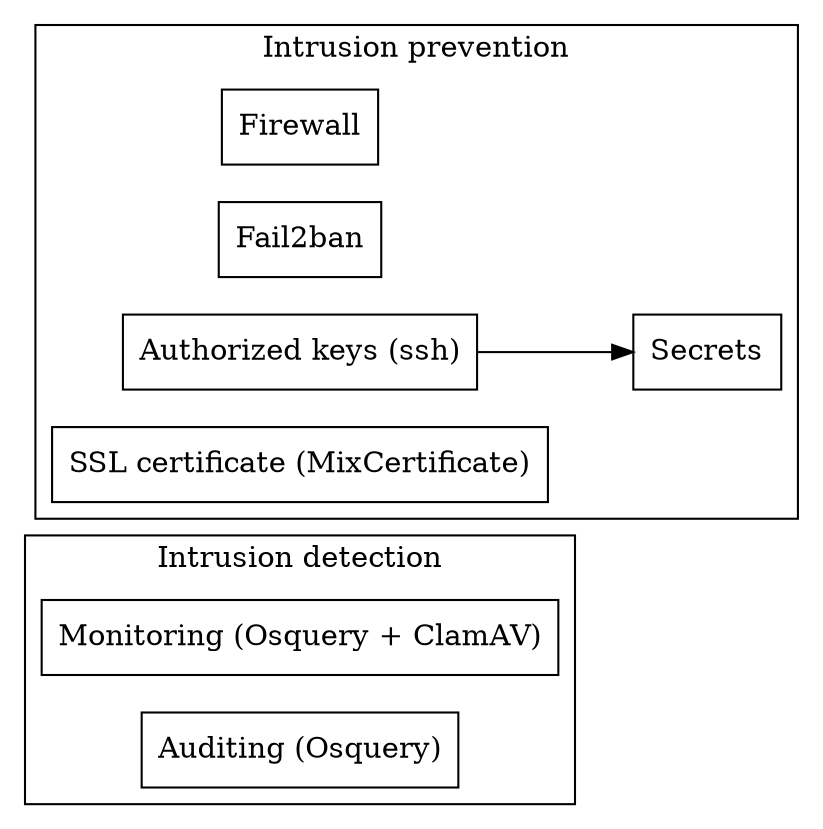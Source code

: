 digraph G {
  rankdir="LR"
  subgraph cluster_detection {
    label="Intrusion detection"
    monitoring [shape=box label="Monitoring (Osquery + ClamAV)"]
    auditing [shape=box label="Auditing (Osquery)"]
  }
  subgraph cluster_prevention {
    label="Intrusion prevention"
    firewall [shape=box label="Firewall"]
    fail2ban [shape=box label="Fail2ban"]
    authorized_keys [shape=box label="Authorized keys (ssh)"]
    secrets [shape=box label="Secrets"]
    ssl [shape=box label="SSL certificate (MixCertificate)"]
  }
  authorized_keys -> secrets
}
